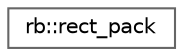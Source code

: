 digraph "Graphical Class Hierarchy"
{
 // LATEX_PDF_SIZE
  bgcolor="transparent";
  edge [fontname=Helvetica,fontsize=10,labelfontname=Helvetica,labelfontsize=10];
  node [fontname=Helvetica,fontsize=10,shape=box,height=0.2,width=0.4];
  rankdir="LR";
  Node0 [label="rb::rect_pack",height=0.2,width=0.4,color="grey40", fillcolor="white", style="filled",URL="$classrb_1_1rect__pack.html",tooltip="Useful for e.g. packing rectangular textures into an atlas."];
}
